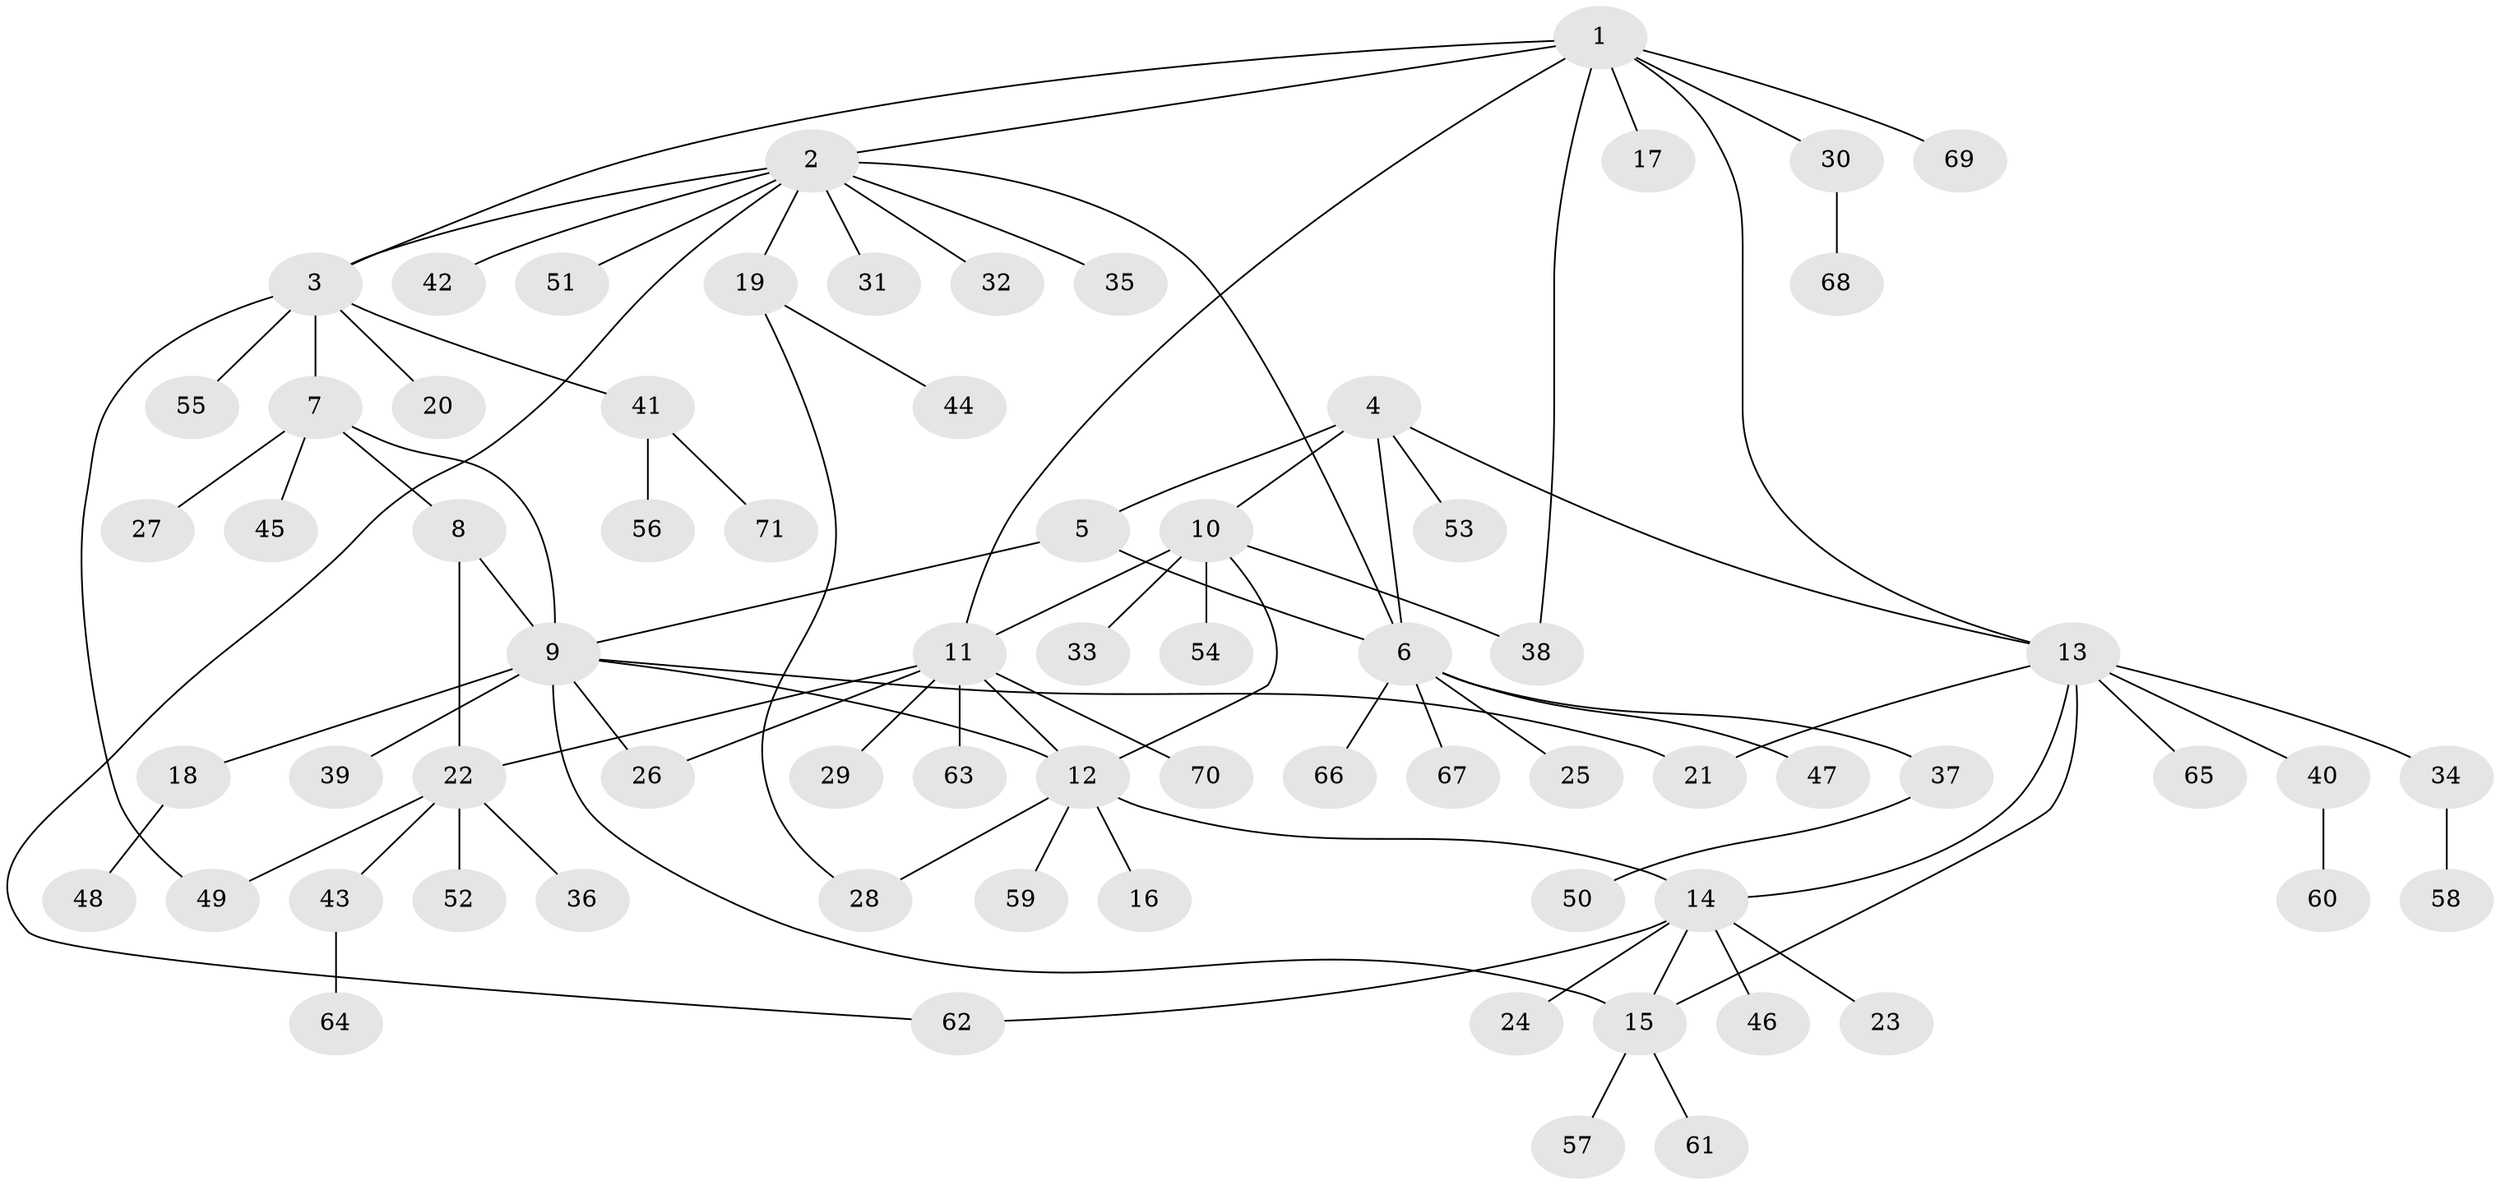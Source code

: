 // Generated by graph-tools (version 1.1) at 2025/37/03/09/25 02:37:18]
// undirected, 71 vertices, 88 edges
graph export_dot {
graph [start="1"]
  node [color=gray90,style=filled];
  1;
  2;
  3;
  4;
  5;
  6;
  7;
  8;
  9;
  10;
  11;
  12;
  13;
  14;
  15;
  16;
  17;
  18;
  19;
  20;
  21;
  22;
  23;
  24;
  25;
  26;
  27;
  28;
  29;
  30;
  31;
  32;
  33;
  34;
  35;
  36;
  37;
  38;
  39;
  40;
  41;
  42;
  43;
  44;
  45;
  46;
  47;
  48;
  49;
  50;
  51;
  52;
  53;
  54;
  55;
  56;
  57;
  58;
  59;
  60;
  61;
  62;
  63;
  64;
  65;
  66;
  67;
  68;
  69;
  70;
  71;
  1 -- 2;
  1 -- 3;
  1 -- 11;
  1 -- 13;
  1 -- 17;
  1 -- 30;
  1 -- 38;
  1 -- 69;
  2 -- 3;
  2 -- 6;
  2 -- 19;
  2 -- 31;
  2 -- 32;
  2 -- 35;
  2 -- 42;
  2 -- 51;
  2 -- 62;
  3 -- 7;
  3 -- 20;
  3 -- 41;
  3 -- 49;
  3 -- 55;
  4 -- 5;
  4 -- 6;
  4 -- 10;
  4 -- 13;
  4 -- 53;
  5 -- 6;
  5 -- 9;
  6 -- 25;
  6 -- 37;
  6 -- 47;
  6 -- 66;
  6 -- 67;
  7 -- 8;
  7 -- 9;
  7 -- 27;
  7 -- 45;
  8 -- 9;
  8 -- 22;
  9 -- 12;
  9 -- 15;
  9 -- 18;
  9 -- 21;
  9 -- 26;
  9 -- 39;
  10 -- 11;
  10 -- 12;
  10 -- 33;
  10 -- 38;
  10 -- 54;
  11 -- 12;
  11 -- 22;
  11 -- 26;
  11 -- 29;
  11 -- 63;
  11 -- 70;
  12 -- 14;
  12 -- 16;
  12 -- 28;
  12 -- 59;
  13 -- 14;
  13 -- 15;
  13 -- 21;
  13 -- 34;
  13 -- 40;
  13 -- 65;
  14 -- 15;
  14 -- 23;
  14 -- 24;
  14 -- 46;
  14 -- 62;
  15 -- 57;
  15 -- 61;
  18 -- 48;
  19 -- 28;
  19 -- 44;
  22 -- 36;
  22 -- 43;
  22 -- 49;
  22 -- 52;
  30 -- 68;
  34 -- 58;
  37 -- 50;
  40 -- 60;
  41 -- 56;
  41 -- 71;
  43 -- 64;
}
